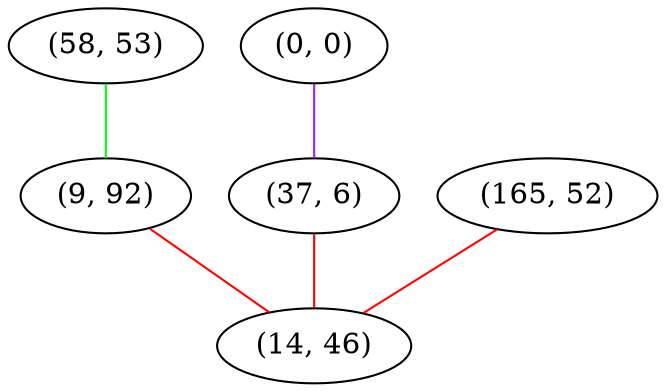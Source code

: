 graph "" {
"(58, 53)";
"(0, 0)";
"(37, 6)";
"(9, 92)";
"(165, 52)";
"(14, 46)";
"(58, 53)" -- "(9, 92)"  [color=green, key=0, weight=2];
"(0, 0)" -- "(37, 6)"  [color=purple, key=0, weight=4];
"(37, 6)" -- "(14, 46)"  [color=red, key=0, weight=1];
"(9, 92)" -- "(14, 46)"  [color=red, key=0, weight=1];
"(165, 52)" -- "(14, 46)"  [color=red, key=0, weight=1];
}

